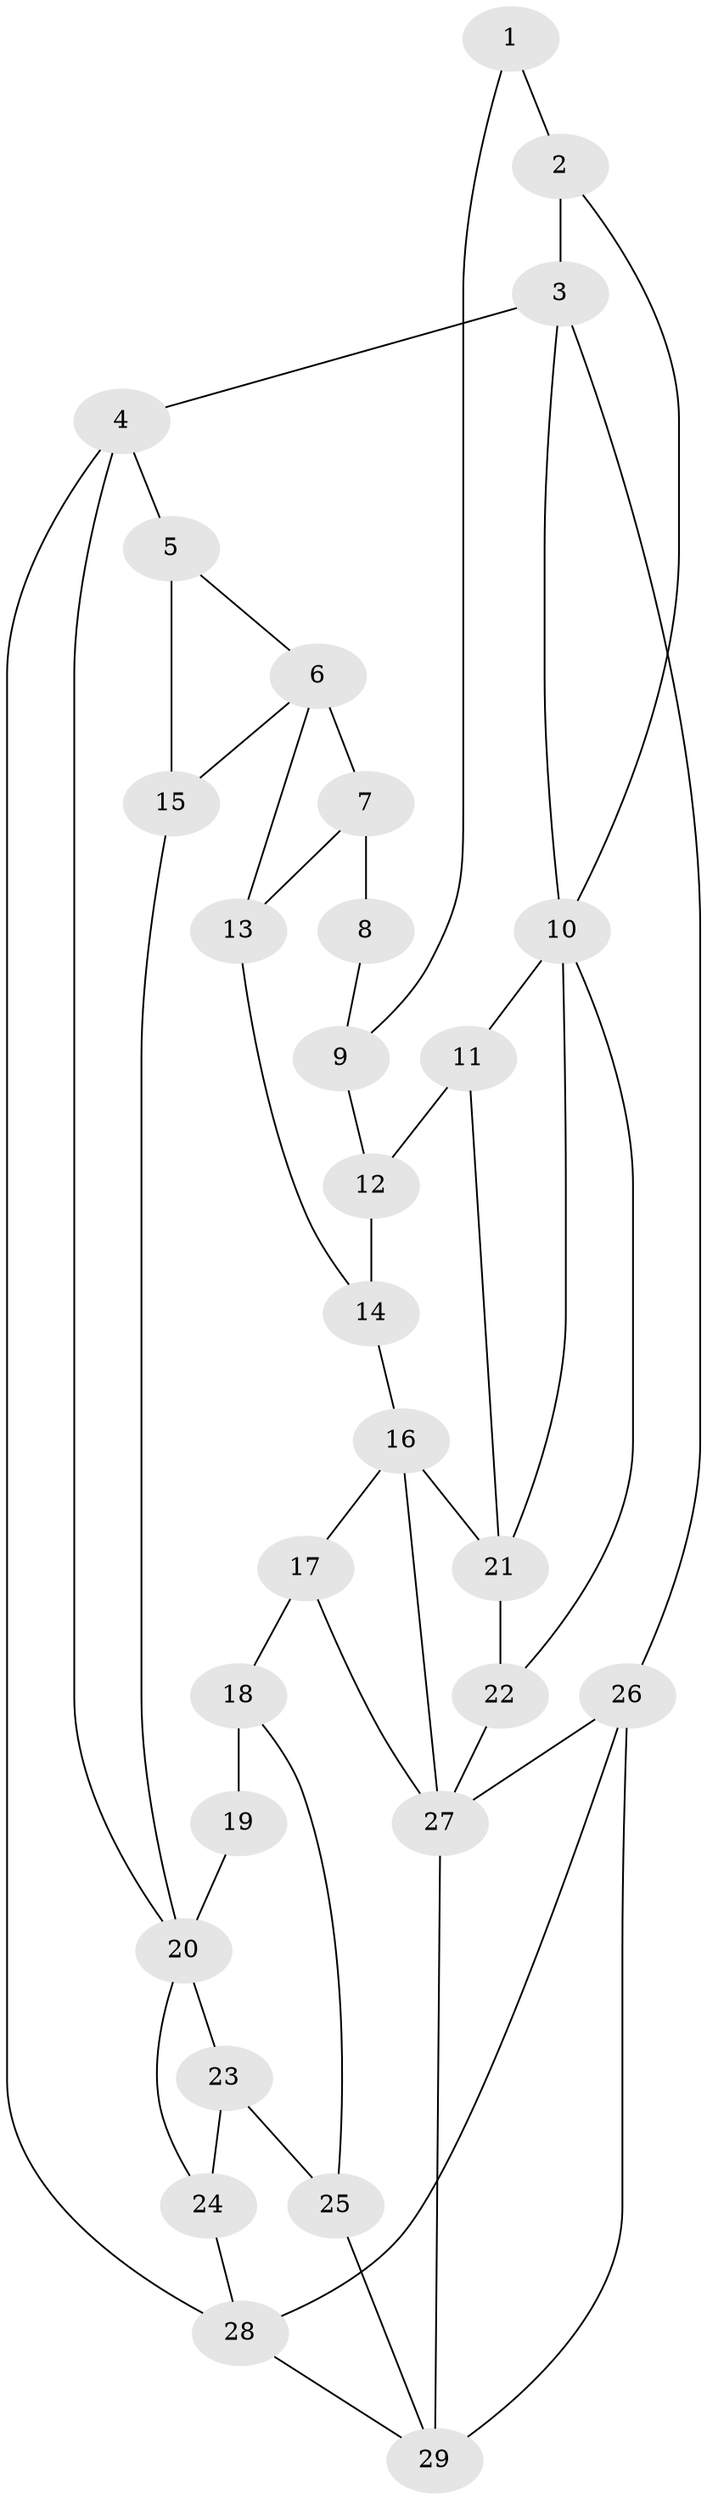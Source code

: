 // original degree distribution, {3: 0.034482758620689655, 4: 0.25862068965517243, 5: 0.4827586206896552, 6: 0.22413793103448276}
// Generated by graph-tools (version 1.1) at 2025/38/03/09/25 02:38:45]
// undirected, 29 vertices, 49 edges
graph export_dot {
graph [start="1"]
  node [color=gray90,style=filled];
  1;
  2;
  3;
  4;
  5;
  6;
  7;
  8;
  9;
  10;
  11;
  12;
  13;
  14;
  15;
  16;
  17;
  18;
  19;
  20;
  21;
  22;
  23;
  24;
  25;
  26;
  27;
  28;
  29;
  1 -- 2 [weight=1.0];
  1 -- 9 [weight=1.0];
  2 -- 3 [weight=1.0];
  2 -- 10 [weight=1.0];
  3 -- 4 [weight=1.0];
  3 -- 10 [weight=1.0];
  3 -- 26 [weight=1.0];
  4 -- 5 [weight=1.0];
  4 -- 20 [weight=1.0];
  4 -- 28 [weight=1.0];
  5 -- 6 [weight=1.0];
  5 -- 15 [weight=1.0];
  6 -- 7 [weight=3.0];
  6 -- 13 [weight=1.0];
  6 -- 15 [weight=1.0];
  7 -- 8 [weight=2.0];
  7 -- 13 [weight=1.0];
  8 -- 9 [weight=1.0];
  9 -- 12 [weight=1.0];
  10 -- 11 [weight=2.0];
  10 -- 21 [weight=1.0];
  10 -- 22 [weight=1.0];
  11 -- 12 [weight=1.0];
  11 -- 21 [weight=1.0];
  12 -- 14 [weight=1.0];
  13 -- 14 [weight=1.0];
  14 -- 16 [weight=1.0];
  15 -- 20 [weight=1.0];
  16 -- 17 [weight=1.0];
  16 -- 21 [weight=2.0];
  16 -- 27 [weight=1.0];
  17 -- 18 [weight=1.0];
  17 -- 27 [weight=2.0];
  18 -- 19 [weight=1.0];
  18 -- 25 [weight=1.0];
  19 -- 20 [weight=2.0];
  20 -- 23 [weight=1.0];
  20 -- 24 [weight=1.0];
  21 -- 22 [weight=2.0];
  22 -- 27 [weight=1.0];
  23 -- 24 [weight=2.0];
  23 -- 25 [weight=1.0];
  24 -- 28 [weight=1.0];
  25 -- 29 [weight=1.0];
  26 -- 27 [weight=1.0];
  26 -- 28 [weight=1.0];
  26 -- 29 [weight=1.0];
  27 -- 29 [weight=1.0];
  28 -- 29 [weight=1.0];
}
